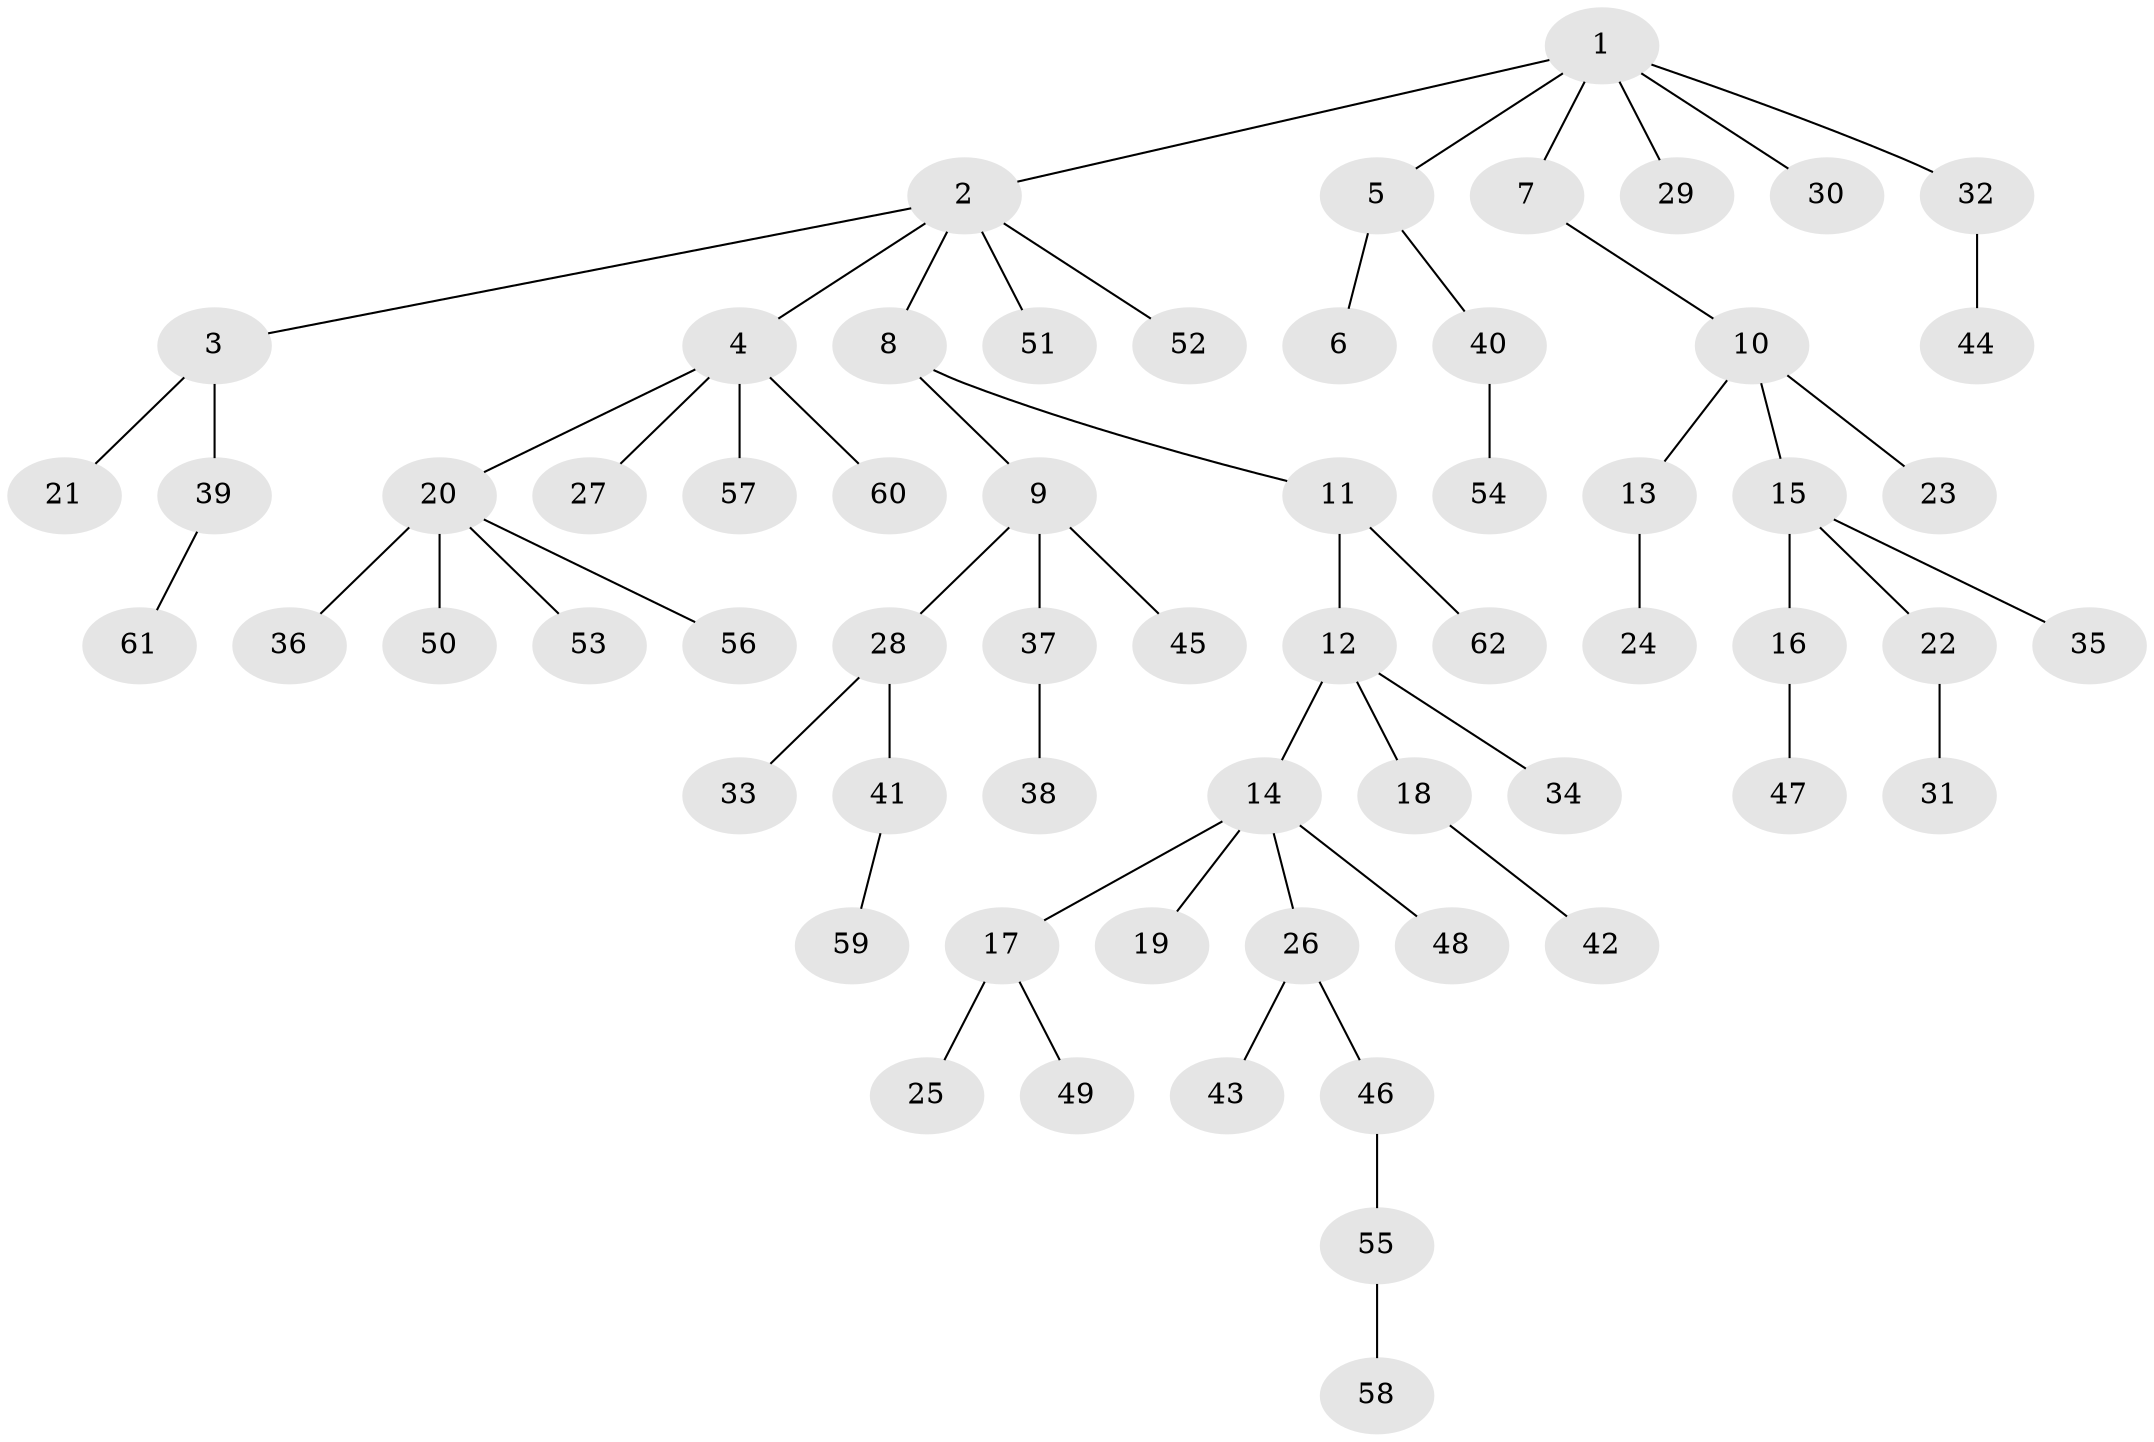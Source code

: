 // coarse degree distribution, {5: 0.07317073170731707, 2: 0.14634146341463414, 4: 0.0975609756097561, 3: 0.04878048780487805, 1: 0.6097560975609756, 6: 0.024390243902439025}
// Generated by graph-tools (version 1.1) at 2025/42/03/06/25 10:42:02]
// undirected, 62 vertices, 61 edges
graph export_dot {
graph [start="1"]
  node [color=gray90,style=filled];
  1;
  2;
  3;
  4;
  5;
  6;
  7;
  8;
  9;
  10;
  11;
  12;
  13;
  14;
  15;
  16;
  17;
  18;
  19;
  20;
  21;
  22;
  23;
  24;
  25;
  26;
  27;
  28;
  29;
  30;
  31;
  32;
  33;
  34;
  35;
  36;
  37;
  38;
  39;
  40;
  41;
  42;
  43;
  44;
  45;
  46;
  47;
  48;
  49;
  50;
  51;
  52;
  53;
  54;
  55;
  56;
  57;
  58;
  59;
  60;
  61;
  62;
  1 -- 2;
  1 -- 5;
  1 -- 7;
  1 -- 29;
  1 -- 30;
  1 -- 32;
  2 -- 3;
  2 -- 4;
  2 -- 8;
  2 -- 51;
  2 -- 52;
  3 -- 21;
  3 -- 39;
  4 -- 20;
  4 -- 27;
  4 -- 57;
  4 -- 60;
  5 -- 6;
  5 -- 40;
  7 -- 10;
  8 -- 9;
  8 -- 11;
  9 -- 28;
  9 -- 37;
  9 -- 45;
  10 -- 13;
  10 -- 15;
  10 -- 23;
  11 -- 12;
  11 -- 62;
  12 -- 14;
  12 -- 18;
  12 -- 34;
  13 -- 24;
  14 -- 17;
  14 -- 19;
  14 -- 26;
  14 -- 48;
  15 -- 16;
  15 -- 22;
  15 -- 35;
  16 -- 47;
  17 -- 25;
  17 -- 49;
  18 -- 42;
  20 -- 36;
  20 -- 50;
  20 -- 53;
  20 -- 56;
  22 -- 31;
  26 -- 43;
  26 -- 46;
  28 -- 33;
  28 -- 41;
  32 -- 44;
  37 -- 38;
  39 -- 61;
  40 -- 54;
  41 -- 59;
  46 -- 55;
  55 -- 58;
}
